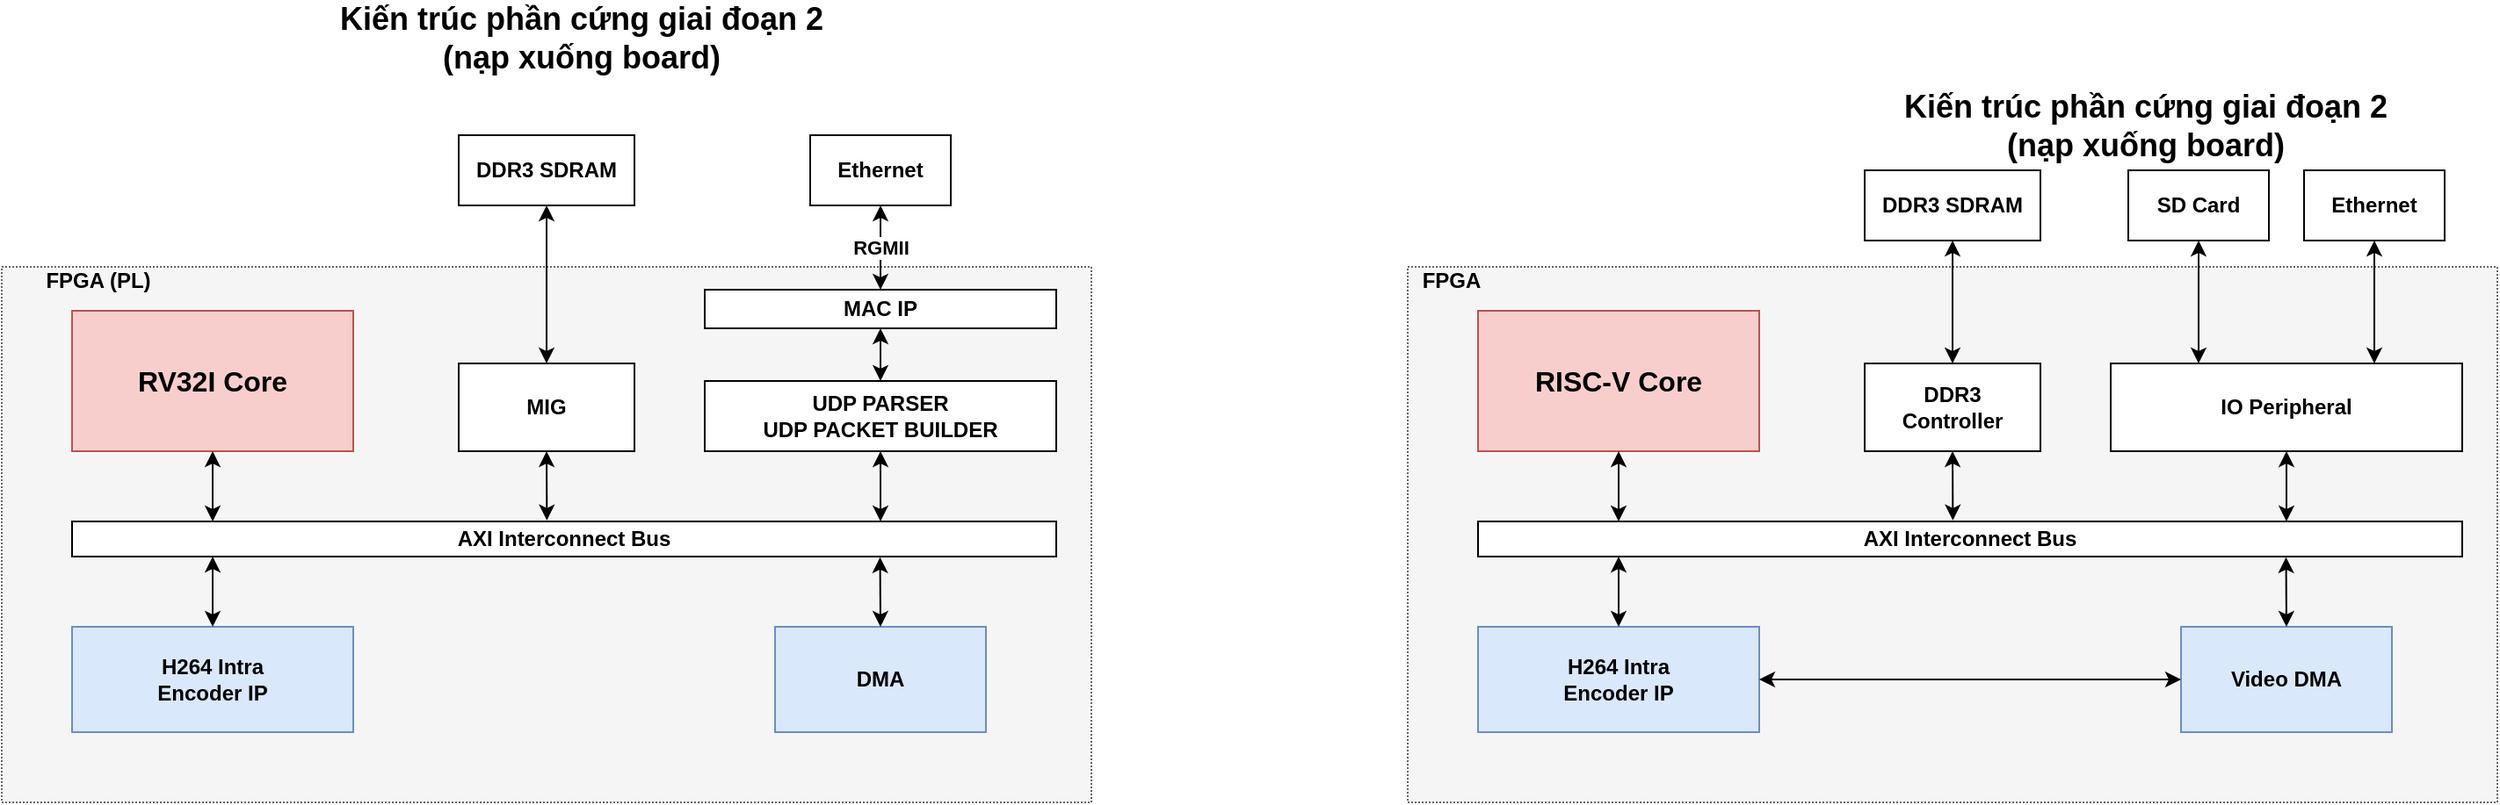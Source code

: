 <mxfile version="24.7.5">
  <diagram name="Page-1" id="xNWczaRNoHvCD9YbjuRb">
    <mxGraphModel dx="244" dy="144" grid="1" gridSize="10" guides="1" tooltips="1" connect="1" arrows="1" fold="1" page="1" pageScale="1" pageWidth="4681" pageHeight="3300" math="0" shadow="0">
      <root>
        <mxCell id="0" />
        <mxCell id="1" parent="0" />
        <mxCell id="_D_WYvLTc-Je_tGuuHbB-1" value="" style="rounded=0;whiteSpace=wrap;html=1;dashed=1;dashPattern=1 1;fillColor=#f5f5f5;fontColor=#333333;strokeColor=#666666;fontStyle=1" parent="1" vertex="1">
          <mxGeometry x="240" y="195" width="620" height="305" as="geometry" />
        </mxCell>
        <mxCell id="_D_WYvLTc-Je_tGuuHbB-2" value="" style="rounded=0;whiteSpace=wrap;html=1;fontStyle=1;fillColor=#f8cecc;strokeColor=#b85450;" parent="1" vertex="1">
          <mxGeometry x="280" y="220" width="160" height="80" as="geometry" />
        </mxCell>
        <mxCell id="_D_WYvLTc-Je_tGuuHbB-3" value="H264 Intra&lt;div&gt;Encoder IP&lt;/div&gt;" style="rounded=0;whiteSpace=wrap;html=1;fontStyle=1;fillColor=#dae8fc;strokeColor=#6c8ebf;" parent="1" vertex="1">
          <mxGeometry x="280" y="400" width="160" height="60" as="geometry" />
        </mxCell>
        <mxCell id="_D_WYvLTc-Je_tGuuHbB-4" value="DMA" style="rounded=0;whiteSpace=wrap;html=1;fontStyle=1;fillColor=#dae8fc;strokeColor=#6c8ebf;" parent="1" vertex="1">
          <mxGeometry x="680" y="400" width="120" height="60" as="geometry" />
        </mxCell>
        <mxCell id="_D_WYvLTc-Je_tGuuHbB-5" value="MIG" style="rounded=0;whiteSpace=wrap;html=1;fontStyle=1" parent="1" vertex="1">
          <mxGeometry x="500" y="250" width="100" height="50" as="geometry" />
        </mxCell>
        <mxCell id="_D_WYvLTc-Je_tGuuHbB-7" value="" style="endArrow=classic;startArrow=classic;html=1;rounded=0;exitX=0.5;exitY=0;exitDx=0;exitDy=0;entryX=0.821;entryY=1.02;entryDx=0;entryDy=0;fontStyle=1;entryPerimeter=0;" parent="1" source="_D_WYvLTc-Je_tGuuHbB-4" target="_D_WYvLTc-Je_tGuuHbB-18" edge="1">
          <mxGeometry width="50" height="50" relative="1" as="geometry">
            <mxPoint x="470" y="440" as="sourcePoint" />
            <mxPoint x="560.0" y="360" as="targetPoint" />
          </mxGeometry>
        </mxCell>
        <mxCell id="_D_WYvLTc-Je_tGuuHbB-8" value="" style="endArrow=classic;startArrow=classic;html=1;rounded=0;exitX=0.711;exitY=-0.031;exitDx=0;exitDy=0;entryX=0.5;entryY=1;entryDx=0;entryDy=0;fontStyle=1;exitPerimeter=0;" parent="1" target="_D_WYvLTc-Je_tGuuHbB-5" edge="1">
          <mxGeometry width="50" height="50" relative="1" as="geometry">
            <mxPoint x="550.18" y="339.38" as="sourcePoint" />
            <mxPoint x="540" y="240" as="targetPoint" />
          </mxGeometry>
        </mxCell>
        <mxCell id="_D_WYvLTc-Je_tGuuHbB-9" value="" style="endArrow=classic;startArrow=classic;html=1;rounded=0;exitX=0.25;exitY=0;exitDx=0;exitDy=0;entryX=0.5;entryY=1;entryDx=0;entryDy=0;fontStyle=1" parent="1" target="_D_WYvLTc-Je_tGuuHbB-2" edge="1">
          <mxGeometry width="50" height="50" relative="1" as="geometry">
            <mxPoint x="360.0" y="340" as="sourcePoint" />
            <mxPoint x="379.76" y="300" as="targetPoint" />
          </mxGeometry>
        </mxCell>
        <mxCell id="_D_WYvLTc-Je_tGuuHbB-10" value="&lt;span&gt;&lt;font style=&quot;font-size: 16px;&quot;&gt;RV32I Core&lt;/font&gt;&lt;/span&gt;" style="text;html=1;align=center;verticalAlign=middle;whiteSpace=wrap;rounded=0;fontStyle=1" parent="1" vertex="1">
          <mxGeometry x="280" y="245" width="160" height="30" as="geometry" />
        </mxCell>
        <mxCell id="_D_WYvLTc-Je_tGuuHbB-11" value="" style="endArrow=classic;startArrow=classic;html=1;rounded=0;exitX=0.5;exitY=0;exitDx=0;exitDy=0;entryX=0.25;entryY=1;entryDx=0;entryDy=0;fontStyle=1" parent="1" source="_D_WYvLTc-Je_tGuuHbB-3" edge="1">
          <mxGeometry width="50" height="50" relative="1" as="geometry">
            <mxPoint x="360" y="350" as="sourcePoint" />
            <mxPoint x="360.0" y="360" as="targetPoint" />
          </mxGeometry>
        </mxCell>
        <mxCell id="_D_WYvLTc-Je_tGuuHbB-12" value="DDR3 SDRAM" style="rounded=0;whiteSpace=wrap;html=1;fontStyle=1" parent="1" vertex="1">
          <mxGeometry x="500" y="120" width="100" height="40" as="geometry" />
        </mxCell>
        <mxCell id="_D_WYvLTc-Je_tGuuHbB-13" value="" style="endArrow=classic;startArrow=classic;html=1;rounded=0;entryX=0.5;entryY=0;entryDx=0;entryDy=0;exitX=0.5;exitY=1;exitDx=0;exitDy=0;fontStyle=1" parent="1" source="_D_WYvLTc-Je_tGuuHbB-12" target="_D_WYvLTc-Je_tGuuHbB-5" edge="1">
          <mxGeometry width="50" height="50" relative="1" as="geometry">
            <mxPoint x="510" y="220" as="sourcePoint" />
            <mxPoint x="560" y="170" as="targetPoint" />
          </mxGeometry>
        </mxCell>
        <mxCell id="_D_WYvLTc-Je_tGuuHbB-16" value="RGMII" style="endArrow=classic;startArrow=classic;html=1;rounded=0;entryX=0.5;entryY=0;entryDx=0;entryDy=0;exitX=0.5;exitY=1;exitDx=0;exitDy=0;fontStyle=1" parent="1" source="_D_WYvLTc-Je_tGuuHbB-20" target="_D_WYvLTc-Je_tGuuHbB-19" edge="1">
          <mxGeometry width="50" height="50" relative="1" as="geometry">
            <mxPoint x="850" y="180" as="sourcePoint" />
            <mxPoint x="810" y="250" as="targetPoint" />
          </mxGeometry>
        </mxCell>
        <mxCell id="_D_WYvLTc-Je_tGuuHbB-17" value="" style="endArrow=classic;startArrow=classic;html=1;rounded=0;entryX=0.5;entryY=1;entryDx=0;entryDy=0;fontStyle=1;exitX=0.5;exitY=0;exitDx=0;exitDy=0;" parent="1" source="uEGX7-nWafRclJ9RKLA0-23" target="_D_WYvLTc-Je_tGuuHbB-19" edge="1">
          <mxGeometry width="50" height="50" relative="1" as="geometry">
            <mxPoint x="740" y="340" as="sourcePoint" />
            <mxPoint x="739.76" y="300" as="targetPoint" />
          </mxGeometry>
        </mxCell>
        <mxCell id="_D_WYvLTc-Je_tGuuHbB-18" value="AXI Interconnect Bus" style="rounded=0;whiteSpace=wrap;html=1;fontStyle=1" parent="1" vertex="1">
          <mxGeometry x="280" y="340" width="560" height="20" as="geometry" />
        </mxCell>
        <mxCell id="_D_WYvLTc-Je_tGuuHbB-19" value="MAC IP" style="rounded=0;whiteSpace=wrap;html=1;fontStyle=1" parent="1" vertex="1">
          <mxGeometry x="640" y="208" width="200" height="22" as="geometry" />
        </mxCell>
        <mxCell id="_D_WYvLTc-Je_tGuuHbB-20" value="Ethernet" style="rounded=0;whiteSpace=wrap;html=1;fontStyle=1" parent="1" vertex="1">
          <mxGeometry x="700" y="120" width="80" height="40" as="geometry" />
        </mxCell>
        <mxCell id="_D_WYvLTc-Je_tGuuHbB-21" value="FPGA (PL)" style="text;html=1;align=center;verticalAlign=middle;whiteSpace=wrap;rounded=0;fontStyle=1" parent="1" vertex="1">
          <mxGeometry x="240" y="198" width="110" height="10" as="geometry" />
        </mxCell>
        <mxCell id="_D_WYvLTc-Je_tGuuHbB-22" value="&lt;font style=&quot;font-size: 18px;&quot;&gt;Kiến trúc phần cứng giai đoạn 2&lt;/font&gt;&lt;div style=&quot;font-size: 18px;&quot;&gt;&lt;font style=&quot;font-size: 18px;&quot;&gt;(nạp xuống board)&lt;/font&gt;&lt;/div&gt;" style="text;html=1;align=center;verticalAlign=middle;whiteSpace=wrap;rounded=0;fontStyle=1" parent="1" vertex="1">
          <mxGeometry x="420" y="50" width="300" height="30" as="geometry" />
        </mxCell>
        <mxCell id="uEGX7-nWafRclJ9RKLA0-1" value="" style="rounded=0;whiteSpace=wrap;html=1;dashed=1;dashPattern=1 1;fillColor=#f5f5f5;fontColor=#333333;strokeColor=#666666;fontStyle=1" parent="1" vertex="1">
          <mxGeometry x="1040" y="195" width="620" height="305" as="geometry" />
        </mxCell>
        <mxCell id="uEGX7-nWafRclJ9RKLA0-2" value="" style="rounded=0;whiteSpace=wrap;html=1;fontStyle=1;fillColor=#f8cecc;strokeColor=#b85450;" parent="1" vertex="1">
          <mxGeometry x="1080" y="220" width="160" height="80" as="geometry" />
        </mxCell>
        <mxCell id="uEGX7-nWafRclJ9RKLA0-3" value="H264 Intra&lt;div&gt;Encoder IP&lt;/div&gt;" style="rounded=0;whiteSpace=wrap;html=1;fontStyle=1;fillColor=#dae8fc;strokeColor=#6c8ebf;" parent="1" vertex="1">
          <mxGeometry x="1080" y="400" width="160" height="60" as="geometry" />
        </mxCell>
        <mxCell id="uEGX7-nWafRclJ9RKLA0-4" value="Video DMA" style="rounded=0;whiteSpace=wrap;html=1;fontStyle=1;fillColor=#dae8fc;strokeColor=#6c8ebf;" parent="1" vertex="1">
          <mxGeometry x="1480" y="400" width="120" height="60" as="geometry" />
        </mxCell>
        <mxCell id="uEGX7-nWafRclJ9RKLA0-5" value="DDR3&lt;div&gt;Controller&lt;/div&gt;" style="rounded=0;whiteSpace=wrap;html=1;fontStyle=1" parent="1" vertex="1">
          <mxGeometry x="1300" y="250" width="100" height="50" as="geometry" />
        </mxCell>
        <mxCell id="uEGX7-nWafRclJ9RKLA0-6" value="" style="endArrow=classic;startArrow=classic;html=1;rounded=0;exitX=1;exitY=0.5;exitDx=0;exitDy=0;entryX=0;entryY=0.5;entryDx=0;entryDy=0;fontStyle=1" parent="1" source="uEGX7-nWafRclJ9RKLA0-3" target="uEGX7-nWafRclJ9RKLA0-4" edge="1">
          <mxGeometry width="50" height="50" relative="1" as="geometry">
            <mxPoint x="1310" y="440" as="sourcePoint" />
            <mxPoint x="1360" y="390" as="targetPoint" />
          </mxGeometry>
        </mxCell>
        <mxCell id="uEGX7-nWafRclJ9RKLA0-7" value="" style="endArrow=classic;startArrow=classic;html=1;rounded=0;exitX=0.5;exitY=0;exitDx=0;exitDy=0;entryX=0.821;entryY=1.02;entryDx=0;entryDy=0;fontStyle=1;entryPerimeter=0;" parent="1" source="uEGX7-nWafRclJ9RKLA0-4" target="uEGX7-nWafRclJ9RKLA0-18" edge="1">
          <mxGeometry width="50" height="50" relative="1" as="geometry">
            <mxPoint x="1270" y="440" as="sourcePoint" />
            <mxPoint x="1360.0" y="360" as="targetPoint" />
          </mxGeometry>
        </mxCell>
        <mxCell id="uEGX7-nWafRclJ9RKLA0-8" value="" style="endArrow=classic;startArrow=classic;html=1;rounded=0;exitX=0.711;exitY=-0.031;exitDx=0;exitDy=0;entryX=0.5;entryY=1;entryDx=0;entryDy=0;fontStyle=1;exitPerimeter=0;" parent="1" target="uEGX7-nWafRclJ9RKLA0-5" edge="1">
          <mxGeometry width="50" height="50" relative="1" as="geometry">
            <mxPoint x="1350.18" y="339.38" as="sourcePoint" />
            <mxPoint x="1340" y="240" as="targetPoint" />
          </mxGeometry>
        </mxCell>
        <mxCell id="uEGX7-nWafRclJ9RKLA0-9" value="" style="endArrow=classic;startArrow=classic;html=1;rounded=0;exitX=0.25;exitY=0;exitDx=0;exitDy=0;entryX=0.5;entryY=1;entryDx=0;entryDy=0;fontStyle=1" parent="1" target="uEGX7-nWafRclJ9RKLA0-2" edge="1">
          <mxGeometry width="50" height="50" relative="1" as="geometry">
            <mxPoint x="1160.0" y="340" as="sourcePoint" />
            <mxPoint x="1179.76" y="300" as="targetPoint" />
          </mxGeometry>
        </mxCell>
        <mxCell id="uEGX7-nWafRclJ9RKLA0-10" value="&lt;span&gt;&lt;font style=&quot;font-size: 16px;&quot;&gt;RISC-V Core&lt;/font&gt;&lt;/span&gt;" style="text;html=1;align=center;verticalAlign=middle;whiteSpace=wrap;rounded=0;fontStyle=1" parent="1" vertex="1">
          <mxGeometry x="1080" y="245" width="160" height="30" as="geometry" />
        </mxCell>
        <mxCell id="uEGX7-nWafRclJ9RKLA0-11" value="" style="endArrow=classic;startArrow=classic;html=1;rounded=0;exitX=0.5;exitY=0;exitDx=0;exitDy=0;entryX=0.25;entryY=1;entryDx=0;entryDy=0;fontStyle=1" parent="1" source="uEGX7-nWafRclJ9RKLA0-3" edge="1">
          <mxGeometry width="50" height="50" relative="1" as="geometry">
            <mxPoint x="1160" y="350" as="sourcePoint" />
            <mxPoint x="1160" y="360" as="targetPoint" />
          </mxGeometry>
        </mxCell>
        <mxCell id="uEGX7-nWafRclJ9RKLA0-12" value="DDR3 SDRAM" style="rounded=0;whiteSpace=wrap;html=1;fontStyle=1" parent="1" vertex="1">
          <mxGeometry x="1300" y="140" width="100" height="40" as="geometry" />
        </mxCell>
        <mxCell id="uEGX7-nWafRclJ9RKLA0-13" value="" style="endArrow=classic;startArrow=classic;html=1;rounded=0;entryX=0.5;entryY=0;entryDx=0;entryDy=0;exitX=0.5;exitY=1;exitDx=0;exitDy=0;fontStyle=1" parent="1" source="uEGX7-nWafRclJ9RKLA0-12" target="uEGX7-nWafRclJ9RKLA0-5" edge="1">
          <mxGeometry width="50" height="50" relative="1" as="geometry">
            <mxPoint x="1310" y="220" as="sourcePoint" />
            <mxPoint x="1360" y="170" as="targetPoint" />
          </mxGeometry>
        </mxCell>
        <mxCell id="uEGX7-nWafRclJ9RKLA0-14" value="SD Card" style="rounded=0;whiteSpace=wrap;html=1;fontStyle=1" parent="1" vertex="1">
          <mxGeometry x="1450" y="140" width="80" height="40" as="geometry" />
        </mxCell>
        <mxCell id="uEGX7-nWafRclJ9RKLA0-15" value="" style="endArrow=classic;startArrow=classic;html=1;rounded=0;entryX=0.25;entryY=0;entryDx=0;entryDy=0;exitX=0.5;exitY=1;exitDx=0;exitDy=0;fontStyle=1" parent="1" source="uEGX7-nWafRclJ9RKLA0-14" target="uEGX7-nWafRclJ9RKLA0-19" edge="1">
          <mxGeometry width="50" height="50" relative="1" as="geometry">
            <mxPoint x="1450" y="220" as="sourcePoint" />
            <mxPoint x="1490" y="250" as="targetPoint" />
          </mxGeometry>
        </mxCell>
        <mxCell id="uEGX7-nWafRclJ9RKLA0-16" value="" style="endArrow=classic;startArrow=classic;html=1;rounded=0;entryX=0.75;entryY=0;entryDx=0;entryDy=0;exitX=0.5;exitY=1;exitDx=0;exitDy=0;fontStyle=1" parent="1" source="uEGX7-nWafRclJ9RKLA0-20" target="uEGX7-nWafRclJ9RKLA0-19" edge="1">
          <mxGeometry width="50" height="50" relative="1" as="geometry">
            <mxPoint x="1650" y="180" as="sourcePoint" />
            <mxPoint x="1610" y="250" as="targetPoint" />
          </mxGeometry>
        </mxCell>
        <mxCell id="uEGX7-nWafRclJ9RKLA0-17" value="" style="endArrow=classic;startArrow=classic;html=1;rounded=0;entryX=0.5;entryY=1;entryDx=0;entryDy=0;fontStyle=1;" parent="1" target="uEGX7-nWafRclJ9RKLA0-19" edge="1">
          <mxGeometry width="50" height="50" relative="1" as="geometry">
            <mxPoint x="1540" y="340" as="sourcePoint" />
            <mxPoint x="1539.76" y="300" as="targetPoint" />
          </mxGeometry>
        </mxCell>
        <mxCell id="uEGX7-nWafRclJ9RKLA0-18" value="AXI Interconnect Bus" style="rounded=0;whiteSpace=wrap;html=1;fontStyle=1" parent="1" vertex="1">
          <mxGeometry x="1080" y="340" width="560" height="20" as="geometry" />
        </mxCell>
        <mxCell id="uEGX7-nWafRclJ9RKLA0-19" value="IO Peripheral" style="rounded=0;whiteSpace=wrap;html=1;fontStyle=1" parent="1" vertex="1">
          <mxGeometry x="1440" y="250" width="200" height="50" as="geometry" />
        </mxCell>
        <mxCell id="uEGX7-nWafRclJ9RKLA0-20" value="Ethernet" style="rounded=0;whiteSpace=wrap;html=1;fontStyle=1" parent="1" vertex="1">
          <mxGeometry x="1550" y="140" width="80" height="40" as="geometry" />
        </mxCell>
        <mxCell id="uEGX7-nWafRclJ9RKLA0-21" value="FPGA" style="text;html=1;align=center;verticalAlign=middle;whiteSpace=wrap;rounded=0;fontStyle=1" parent="1" vertex="1">
          <mxGeometry x="1040" y="198" width="50" height="10" as="geometry" />
        </mxCell>
        <mxCell id="uEGX7-nWafRclJ9RKLA0-22" value="&lt;font style=&quot;font-size: 18px;&quot;&gt;Kiến trúc phần cứng giai đoạn 2&lt;/font&gt;&lt;div style=&quot;font-size: 18px;&quot;&gt;&lt;font style=&quot;font-size: 18px;&quot;&gt;(nạp xuống board)&lt;/font&gt;&lt;/div&gt;" style="text;html=1;align=center;verticalAlign=middle;whiteSpace=wrap;rounded=0;fontStyle=1" parent="1" vertex="1">
          <mxGeometry x="1310" y="100" width="300" height="30" as="geometry" />
        </mxCell>
        <mxCell id="uEGX7-nWafRclJ9RKLA0-23" value="UDP PARSER&lt;div&gt;UDP PACKET BUILDER&lt;/div&gt;" style="rounded=0;whiteSpace=wrap;html=1;fontStyle=1" parent="1" vertex="1">
          <mxGeometry x="640" y="260" width="200" height="40" as="geometry" />
        </mxCell>
        <mxCell id="uEGX7-nWafRclJ9RKLA0-24" value="" style="endArrow=classic;startArrow=classic;html=1;rounded=0;entryX=0.5;entryY=1;entryDx=0;entryDy=0;" parent="1" target="uEGX7-nWafRclJ9RKLA0-23" edge="1">
          <mxGeometry width="50" height="50" relative="1" as="geometry">
            <mxPoint x="740" y="340" as="sourcePoint" />
            <mxPoint x="630" y="240" as="targetPoint" />
          </mxGeometry>
        </mxCell>
      </root>
    </mxGraphModel>
  </diagram>
</mxfile>
